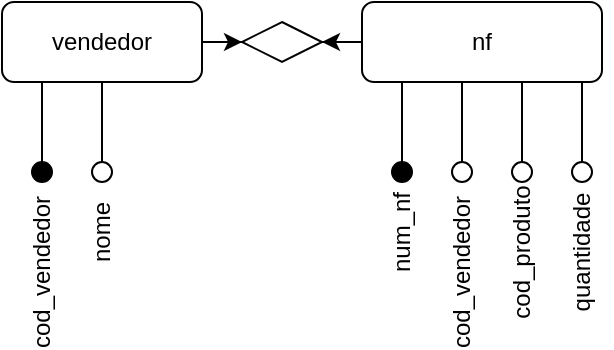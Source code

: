 <mxfile version="24.3.1" type="device" pages="2">
  <diagram id="C5RBs43oDa-KdzZeNtuy" name="Page-1">
    <mxGraphModel dx="1034" dy="414" grid="1" gridSize="10" guides="1" tooltips="1" connect="1" arrows="1" fold="1" page="1" pageScale="1" pageWidth="827" pageHeight="1169" math="0" shadow="0">
      <root>
        <mxCell id="WIyWlLk6GJQsqaUBKTNV-0" />
        <mxCell id="WIyWlLk6GJQsqaUBKTNV-1" parent="WIyWlLk6GJQsqaUBKTNV-0" />
        <mxCell id="ubPfPh3KcymrJ45oZPCx-27" style="edgeStyle=orthogonalEdgeStyle;rounded=0;orthogonalLoop=1;jettySize=auto;html=1;" parent="WIyWlLk6GJQsqaUBKTNV-1" source="WIyWlLk6GJQsqaUBKTNV-3" target="ubPfPh3KcymrJ45oZPCx-26" edge="1">
          <mxGeometry relative="1" as="geometry" />
        </mxCell>
        <mxCell id="WIyWlLk6GJQsqaUBKTNV-3" value="vendedor" style="rounded=1;whiteSpace=wrap;html=1;fontSize=12;glass=0;strokeWidth=1;shadow=0;" parent="WIyWlLk6GJQsqaUBKTNV-1" vertex="1">
          <mxGeometry x="180" y="240" width="100" height="40" as="geometry" />
        </mxCell>
        <mxCell id="ubPfPh3KcymrJ45oZPCx-28" style="edgeStyle=orthogonalEdgeStyle;rounded=0;orthogonalLoop=1;jettySize=auto;html=1;entryX=1;entryY=0.5;entryDx=0;entryDy=0;" parent="WIyWlLk6GJQsqaUBKTNV-1" source="WIyWlLk6GJQsqaUBKTNV-12" target="ubPfPh3KcymrJ45oZPCx-26" edge="1">
          <mxGeometry relative="1" as="geometry" />
        </mxCell>
        <mxCell id="WIyWlLk6GJQsqaUBKTNV-12" value="nf" style="rounded=1;whiteSpace=wrap;html=1;fontSize=12;glass=0;strokeWidth=1;shadow=0;" parent="WIyWlLk6GJQsqaUBKTNV-1" vertex="1">
          <mxGeometry x="360" y="240" width="120" height="40" as="geometry" />
        </mxCell>
        <mxCell id="ubPfPh3KcymrJ45oZPCx-0" value="" style="endArrow=none;html=1;rounded=0;" parent="WIyWlLk6GJQsqaUBKTNV-1" edge="1">
          <mxGeometry width="50" height="50" relative="1" as="geometry">
            <mxPoint x="200" y="320" as="sourcePoint" />
            <mxPoint x="200" y="280" as="targetPoint" />
          </mxGeometry>
        </mxCell>
        <mxCell id="ubPfPh3KcymrJ45oZPCx-1" value="" style="endArrow=none;html=1;rounded=0;" parent="WIyWlLk6GJQsqaUBKTNV-1" edge="1">
          <mxGeometry width="50" height="50" relative="1" as="geometry">
            <mxPoint x="440" y="320" as="sourcePoint" />
            <mxPoint x="440" y="280" as="targetPoint" />
          </mxGeometry>
        </mxCell>
        <mxCell id="ubPfPh3KcymrJ45oZPCx-2" value="" style="endArrow=none;html=1;rounded=0;" parent="WIyWlLk6GJQsqaUBKTNV-1" edge="1">
          <mxGeometry width="50" height="50" relative="1" as="geometry">
            <mxPoint x="410" y="320" as="sourcePoint" />
            <mxPoint x="410" y="280" as="targetPoint" />
          </mxGeometry>
        </mxCell>
        <mxCell id="ubPfPh3KcymrJ45oZPCx-3" value="" style="endArrow=none;html=1;rounded=0;" parent="WIyWlLk6GJQsqaUBKTNV-1" edge="1">
          <mxGeometry width="50" height="50" relative="1" as="geometry">
            <mxPoint x="380" y="320" as="sourcePoint" />
            <mxPoint x="380" y="280" as="targetPoint" />
          </mxGeometry>
        </mxCell>
        <mxCell id="ubPfPh3KcymrJ45oZPCx-5" value="" style="endArrow=none;html=1;rounded=0;" parent="WIyWlLk6GJQsqaUBKTNV-1" edge="1">
          <mxGeometry width="50" height="50" relative="1" as="geometry">
            <mxPoint x="470" y="320" as="sourcePoint" />
            <mxPoint x="470" y="280" as="targetPoint" />
          </mxGeometry>
        </mxCell>
        <mxCell id="ubPfPh3KcymrJ45oZPCx-6" value="" style="endArrow=none;html=1;rounded=0;" parent="WIyWlLk6GJQsqaUBKTNV-1" edge="1">
          <mxGeometry width="50" height="50" relative="1" as="geometry">
            <mxPoint x="230" y="320" as="sourcePoint" />
            <mxPoint x="230" y="280" as="targetPoint" />
          </mxGeometry>
        </mxCell>
        <mxCell id="ubPfPh3KcymrJ45oZPCx-7" value="&lt;div&gt;nome&lt;/div&gt;" style="text;html=1;align=center;verticalAlign=middle;whiteSpace=wrap;rounded=0;rotation=270;" parent="WIyWlLk6GJQsqaUBKTNV-1" vertex="1">
          <mxGeometry x="200" y="340" width="60" height="30" as="geometry" />
        </mxCell>
        <mxCell id="ubPfPh3KcymrJ45oZPCx-8" value="cod_vendedor" style="text;html=1;align=center;verticalAlign=middle;whiteSpace=wrap;rounded=0;rotation=270;" parent="WIyWlLk6GJQsqaUBKTNV-1" vertex="1">
          <mxGeometry x="170" y="360" width="60" height="30" as="geometry" />
        </mxCell>
        <mxCell id="ubPfPh3KcymrJ45oZPCx-9" value="num_nf" style="text;html=1;align=center;verticalAlign=middle;whiteSpace=wrap;rounded=0;rotation=270;" parent="WIyWlLk6GJQsqaUBKTNV-1" vertex="1">
          <mxGeometry x="350" y="340" width="60" height="30" as="geometry" />
        </mxCell>
        <mxCell id="ubPfPh3KcymrJ45oZPCx-12" value="quantidade" style="text;html=1;align=center;verticalAlign=middle;whiteSpace=wrap;rounded=0;rotation=270;" parent="WIyWlLk6GJQsqaUBKTNV-1" vertex="1">
          <mxGeometry x="440" y="350" width="60" height="30" as="geometry" />
        </mxCell>
        <mxCell id="ubPfPh3KcymrJ45oZPCx-14" value="cod_produto" style="text;html=1;align=center;verticalAlign=middle;whiteSpace=wrap;rounded=0;rotation=270;" parent="WIyWlLk6GJQsqaUBKTNV-1" vertex="1">
          <mxGeometry x="410" y="350" width="60" height="30" as="geometry" />
        </mxCell>
        <mxCell id="ubPfPh3KcymrJ45oZPCx-15" value="cod_vendedor" style="text;html=1;align=center;verticalAlign=middle;whiteSpace=wrap;rounded=0;rotation=270;" parent="WIyWlLk6GJQsqaUBKTNV-1" vertex="1">
          <mxGeometry x="380" y="360" width="60" height="30" as="geometry" />
        </mxCell>
        <mxCell id="ubPfPh3KcymrJ45oZPCx-16" value="" style="ellipse;whiteSpace=wrap;html=1;aspect=fixed;fillColor=#000000;" parent="WIyWlLk6GJQsqaUBKTNV-1" vertex="1">
          <mxGeometry x="375" y="320" width="10" height="10" as="geometry" />
        </mxCell>
        <mxCell id="ubPfPh3KcymrJ45oZPCx-17" value="" style="ellipse;whiteSpace=wrap;html=1;aspect=fixed;" parent="WIyWlLk6GJQsqaUBKTNV-1" vertex="1">
          <mxGeometry x="225" y="320" width="10" height="10" as="geometry" />
        </mxCell>
        <mxCell id="ubPfPh3KcymrJ45oZPCx-18" value="" style="ellipse;whiteSpace=wrap;html=1;aspect=fixed;fillColor=#000000;" parent="WIyWlLk6GJQsqaUBKTNV-1" vertex="1">
          <mxGeometry x="195" y="320" width="10" height="10" as="geometry" />
        </mxCell>
        <mxCell id="ubPfPh3KcymrJ45oZPCx-19" value="" style="ellipse;whiteSpace=wrap;html=1;aspect=fixed;" parent="WIyWlLk6GJQsqaUBKTNV-1" vertex="1">
          <mxGeometry x="405" y="320" width="10" height="10" as="geometry" />
        </mxCell>
        <mxCell id="ubPfPh3KcymrJ45oZPCx-20" value="" style="ellipse;whiteSpace=wrap;html=1;aspect=fixed;" parent="WIyWlLk6GJQsqaUBKTNV-1" vertex="1">
          <mxGeometry x="435" y="320" width="10" height="10" as="geometry" />
        </mxCell>
        <mxCell id="ubPfPh3KcymrJ45oZPCx-21" value="" style="ellipse;whiteSpace=wrap;html=1;aspect=fixed;" parent="WIyWlLk6GJQsqaUBKTNV-1" vertex="1">
          <mxGeometry x="465" y="320" width="10" height="10" as="geometry" />
        </mxCell>
        <mxCell id="ubPfPh3KcymrJ45oZPCx-26" value="" style="rhombus;whiteSpace=wrap;html=1;" parent="WIyWlLk6GJQsqaUBKTNV-1" vertex="1">
          <mxGeometry x="300" y="250" width="40" height="20" as="geometry" />
        </mxCell>
      </root>
    </mxGraphModel>
  </diagram>
  <diagram id="90TA13LRVYOdqJHb6v6t" name="Página-2">
    <mxGraphModel dx="862" dy="345" grid="1" gridSize="10" guides="1" tooltips="1" connect="1" arrows="1" fold="1" page="1" pageScale="1" pageWidth="827" pageHeight="1169" math="0" shadow="0">
      <root>
        <mxCell id="0" />
        <mxCell id="1" parent="0" />
        <mxCell id="dOVSTud1M62xEnxLbRKZ-41" style="edgeStyle=orthogonalEdgeStyle;rounded=0;orthogonalLoop=1;jettySize=auto;html=1;" parent="1" source="dOVSTud1M62xEnxLbRKZ-2" target="dOVSTud1M62xEnxLbRKZ-40" edge="1">
          <mxGeometry relative="1" as="geometry" />
        </mxCell>
        <mxCell id="LlFgSquR4Kr0j_bnSPiS-70" style="edgeStyle=orthogonalEdgeStyle;rounded=0;orthogonalLoop=1;jettySize=auto;html=1;entryX=0;entryY=0.5;entryDx=0;entryDy=0;" parent="1" source="dOVSTud1M62xEnxLbRKZ-2" target="LlFgSquR4Kr0j_bnSPiS-71" edge="1">
          <mxGeometry relative="1" as="geometry">
            <mxPoint x="490" y="353" as="targetPoint" />
          </mxGeometry>
        </mxCell>
        <mxCell id="dOVSTud1M62xEnxLbRKZ-2" value="Aluno" style="rounded=1;whiteSpace=wrap;html=1;fontSize=12;glass=0;strokeWidth=1;shadow=0;" parent="1" vertex="1">
          <mxGeometry x="530" y="510.5" width="180" height="50" as="geometry" />
        </mxCell>
        <mxCell id="4VWZtOtYlHZR7rIXUXHg-13" style="edgeStyle=orthogonalEdgeStyle;rounded=0;orthogonalLoop=1;jettySize=auto;html=1;entryX=1;entryY=0.5;entryDx=0;entryDy=0;" parent="1" source="dOVSTud1M62xEnxLbRKZ-4" target="LlFgSquR4Kr0j_bnSPiS-59" edge="1">
          <mxGeometry relative="1" as="geometry" />
        </mxCell>
        <mxCell id="4VWZtOtYlHZR7rIXUXHg-68" style="edgeStyle=orthogonalEdgeStyle;rounded=0;orthogonalLoop=1;jettySize=auto;html=1;entryX=0;entryY=0.5;entryDx=0;entryDy=0;" parent="1" source="dOVSTud1M62xEnxLbRKZ-4" target="4VWZtOtYlHZR7rIXUXHg-21" edge="1">
          <mxGeometry relative="1" as="geometry" />
        </mxCell>
        <mxCell id="dOVSTud1M62xEnxLbRKZ-4" value="Curso" style="rounded=1;whiteSpace=wrap;html=1;fontSize=12;glass=0;strokeWidth=1;shadow=0;" parent="1" vertex="1">
          <mxGeometry x="1073" y="340" width="105" height="40" as="geometry" />
        </mxCell>
        <mxCell id="dOVSTud1M62xEnxLbRKZ-5" value="" style="endArrow=none;html=1;rounded=0;" parent="1" edge="1">
          <mxGeometry width="50" height="50" relative="1" as="geometry">
            <mxPoint x="543.25" y="600.5" as="sourcePoint" />
            <mxPoint x="543.25" y="560.5" as="targetPoint" />
          </mxGeometry>
        </mxCell>
        <mxCell id="dOVSTud1M62xEnxLbRKZ-6" value="" style="endArrow=none;html=1;rounded=0;" parent="1" edge="1">
          <mxGeometry width="50" height="50" relative="1" as="geometry">
            <mxPoint x="1157.6" y="420" as="sourcePoint" />
            <mxPoint x="1157.6" y="380" as="targetPoint" />
          </mxGeometry>
        </mxCell>
        <mxCell id="dOVSTud1M62xEnxLbRKZ-7" value="" style="endArrow=none;html=1;rounded=0;" parent="1" edge="1">
          <mxGeometry width="50" height="50" relative="1" as="geometry">
            <mxPoint x="1127.62" y="420" as="sourcePoint" />
            <mxPoint x="1127.62" y="380" as="targetPoint" />
          </mxGeometry>
        </mxCell>
        <mxCell id="dOVSTud1M62xEnxLbRKZ-8" value="" style="endArrow=none;html=1;rounded=0;" parent="1" edge="1">
          <mxGeometry width="50" height="50" relative="1" as="geometry">
            <mxPoint x="1095.5" y="420" as="sourcePoint" />
            <mxPoint x="1095.5" y="380" as="targetPoint" />
          </mxGeometry>
        </mxCell>
        <mxCell id="dOVSTud1M62xEnxLbRKZ-10" value="" style="endArrow=none;html=1;rounded=0;" parent="1" edge="1">
          <mxGeometry width="50" height="50" relative="1" as="geometry">
            <mxPoint x="619.66" y="600.5" as="sourcePoint" />
            <mxPoint x="619.66" y="560.5" as="targetPoint" />
          </mxGeometry>
        </mxCell>
        <mxCell id="dOVSTud1M62xEnxLbRKZ-12" value="cpf" style="text;html=1;align=center;verticalAlign=middle;whiteSpace=wrap;rounded=0;rotation=270;" parent="1" vertex="1">
          <mxGeometry x="513.5" y="615.5" width="60" height="30" as="geometry" />
        </mxCell>
        <mxCell id="dOVSTud1M62xEnxLbRKZ-17" value="" style="ellipse;whiteSpace=wrap;html=1;aspect=fixed;fillColor=#000000;" parent="1" vertex="1">
          <mxGeometry x="1093" y="415" width="10" height="10" as="geometry" />
        </mxCell>
        <mxCell id="dOVSTud1M62xEnxLbRKZ-18" value="" style="ellipse;whiteSpace=wrap;html=1;aspect=fixed;" parent="1" vertex="1">
          <mxGeometry x="564" y="600.5" width="10" height="10" as="geometry" />
        </mxCell>
        <mxCell id="dOVSTud1M62xEnxLbRKZ-19" value="" style="ellipse;whiteSpace=wrap;html=1;aspect=fixed;fillColor=#000000;" parent="1" vertex="1">
          <mxGeometry x="538.5" y="600.5" width="10" height="10" as="geometry" />
        </mxCell>
        <mxCell id="dOVSTud1M62xEnxLbRKZ-20" value="" style="ellipse;whiteSpace=wrap;html=1;aspect=fixed;" parent="1" vertex="1">
          <mxGeometry x="1123" y="415" width="10" height="10" as="geometry" />
        </mxCell>
        <mxCell id="dOVSTud1M62xEnxLbRKZ-21" value="" style="ellipse;whiteSpace=wrap;html=1;aspect=fixed;" parent="1" vertex="1">
          <mxGeometry x="1155.5" y="415" width="10" height="10" as="geometry" />
        </mxCell>
        <mxCell id="dOVSTud1M62xEnxLbRKZ-25" value="" style="endArrow=none;html=1;rounded=0;" parent="1" edge="1">
          <mxGeometry width="50" height="50" relative="1" as="geometry">
            <mxPoint x="594.66" y="600.5" as="sourcePoint" />
            <mxPoint x="594.66" y="560.5" as="targetPoint" />
          </mxGeometry>
        </mxCell>
        <mxCell id="dOVSTud1M62xEnxLbRKZ-27" value="" style="endArrow=none;html=1;rounded=0;" parent="1" edge="1">
          <mxGeometry width="50" height="50" relative="1" as="geometry">
            <mxPoint x="568.66" y="600.5" as="sourcePoint" />
            <mxPoint x="568.66" y="560.5" as="targetPoint" />
          </mxGeometry>
        </mxCell>
        <mxCell id="dOVSTud1M62xEnxLbRKZ-28" value="" style="ellipse;whiteSpace=wrap;html=1;aspect=fixed;" parent="1" vertex="1">
          <mxGeometry x="588.5" y="600.5" width="10" height="10" as="geometry" />
        </mxCell>
        <mxCell id="dOVSTud1M62xEnxLbRKZ-29" value="" style="ellipse;whiteSpace=wrap;html=1;aspect=fixed;" parent="1" vertex="1">
          <mxGeometry x="615" y="600.5" width="10" height="10" as="geometry" />
        </mxCell>
        <mxCell id="dOVSTud1M62xEnxLbRKZ-30" value="idade" style="text;html=1;align=center;verticalAlign=middle;whiteSpace=wrap;rounded=0;rotation=270;" parent="1" vertex="1">
          <mxGeometry x="565" y="615.5" width="60" height="30" as="geometry" />
        </mxCell>
        <mxCell id="dOVSTud1M62xEnxLbRKZ-31" value="nome" style="text;html=1;align=center;verticalAlign=middle;whiteSpace=wrap;rounded=0;rotation=270;" parent="1" vertex="1">
          <mxGeometry x="539.5" y="615.5" width="60" height="30" as="geometry" />
        </mxCell>
        <mxCell id="4VWZtOtYlHZR7rIXUXHg-60" style="edgeStyle=orthogonalEdgeStyle;rounded=0;orthogonalLoop=1;jettySize=auto;html=1;entryX=0.5;entryY=1;entryDx=0;entryDy=0;" parent="1" source="dOVSTud1M62xEnxLbRKZ-39" target="dOVSTud1M62xEnxLbRKZ-40" edge="1">
          <mxGeometry relative="1" as="geometry">
            <mxPoint x="770" y="610" as="targetPoint" />
          </mxGeometry>
        </mxCell>
        <mxCell id="dOVSTud1M62xEnxLbRKZ-39" value="Contato" style="rounded=1;whiteSpace=wrap;html=1;fontSize=12;glass=0;strokeWidth=1;shadow=0;" parent="1" vertex="1">
          <mxGeometry x="802.5" y="710" width="120" height="40" as="geometry" />
        </mxCell>
        <mxCell id="dOVSTud1M62xEnxLbRKZ-40" value="" style="rhombus;whiteSpace=wrap;html=1;" parent="1" vertex="1">
          <mxGeometry x="720" y="600.5" width="40" height="20" as="geometry" />
        </mxCell>
        <mxCell id="dOVSTud1M62xEnxLbRKZ-44" value="" style="endArrow=none;html=1;rounded=0;" parent="1" edge="1">
          <mxGeometry width="50" height="50" relative="1" as="geometry">
            <mxPoint x="817.21" y="790" as="sourcePoint" />
            <mxPoint x="817.21" y="750" as="targetPoint" />
          </mxGeometry>
        </mxCell>
        <mxCell id="dOVSTud1M62xEnxLbRKZ-45" value="" style="endArrow=none;html=1;rounded=0;" parent="1" edge="1">
          <mxGeometry width="50" height="50" relative="1" as="geometry">
            <mxPoint x="862.21" y="790" as="sourcePoint" />
            <mxPoint x="862.21" y="750" as="targetPoint" />
          </mxGeometry>
        </mxCell>
        <mxCell id="dOVSTud1M62xEnxLbRKZ-46" value="" style="endArrow=none;html=1;rounded=0;" parent="1" edge="1">
          <mxGeometry width="50" height="50" relative="1" as="geometry">
            <mxPoint x="902.21" y="790" as="sourcePoint" />
            <mxPoint x="902.21" y="750" as="targetPoint" />
          </mxGeometry>
        </mxCell>
        <mxCell id="dOVSTud1M62xEnxLbRKZ-47" value="" style="ellipse;whiteSpace=wrap;html=1;aspect=fixed;fillColor=#000000;" parent="1" vertex="1">
          <mxGeometry x="812.5" y="785" width="10" height="10" as="geometry" />
        </mxCell>
        <mxCell id="dOVSTud1M62xEnxLbRKZ-48" value="" style="ellipse;whiteSpace=wrap;html=1;aspect=fixed;" parent="1" vertex="1">
          <mxGeometry x="857.5" y="785" width="10" height="10" as="geometry" />
        </mxCell>
        <mxCell id="dOVSTud1M62xEnxLbRKZ-49" value="" style="ellipse;whiteSpace=wrap;html=1;aspect=fixed;" parent="1" vertex="1">
          <mxGeometry x="897.5" y="785" width="10" height="10" as="geometry" />
        </mxCell>
        <mxCell id="dOVSTud1M62xEnxLbRKZ-50" value="#id_depart" style="text;html=1;align=center;verticalAlign=middle;whiteSpace=wrap;rounded=0;rotation=270;" parent="1" vertex="1">
          <mxGeometry x="1130.5" y="445" width="60" height="30" as="geometry" />
        </mxCell>
        <mxCell id="dOVSTud1M62xEnxLbRKZ-52" value="id_curso" style="text;html=1;align=center;verticalAlign=middle;whiteSpace=wrap;rounded=0;rotation=270;" parent="1" vertex="1">
          <mxGeometry x="1068" y="442.5" width="60" height="30" as="geometry" />
        </mxCell>
        <mxCell id="LlFgSquR4Kr0j_bnSPiS-67" style="edgeStyle=orthogonalEdgeStyle;rounded=0;orthogonalLoop=1;jettySize=auto;html=1;entryX=0;entryY=0.5;entryDx=0;entryDy=0;" parent="1" source="dOVSTud1M62xEnxLbRKZ-53" target="LlFgSquR4Kr0j_bnSPiS-62" edge="1">
          <mxGeometry relative="1" as="geometry" />
        </mxCell>
        <mxCell id="LlFgSquR4Kr0j_bnSPiS-96" style="edgeStyle=orthogonalEdgeStyle;rounded=0;orthogonalLoop=1;jettySize=auto;html=1;entryX=1;entryY=0.5;entryDx=0;entryDy=0;" parent="1" source="dOVSTud1M62xEnxLbRKZ-53" target="LlFgSquR4Kr0j_bnSPiS-94" edge="1">
          <mxGeometry relative="1" as="geometry" />
        </mxCell>
        <mxCell id="dOVSTud1M62xEnxLbRKZ-53" value="Disciplinas" style="rounded=1;whiteSpace=wrap;html=1;fontSize=12;glass=0;strokeWidth=1;shadow=0;" parent="1" vertex="1">
          <mxGeometry x="645.5" y="340" width="94.5" height="40" as="geometry" />
        </mxCell>
        <mxCell id="dOVSTud1M62xEnxLbRKZ-55" value="" style="endArrow=none;html=1;rounded=0;" parent="1" edge="1">
          <mxGeometry width="50" height="50" relative="1" as="geometry">
            <mxPoint x="659.17" y="420" as="sourcePoint" />
            <mxPoint x="659.17" y="380" as="targetPoint" />
          </mxGeometry>
        </mxCell>
        <mxCell id="dOVSTud1M62xEnxLbRKZ-56" value="" style="endArrow=none;html=1;rounded=0;" parent="1" edge="1">
          <mxGeometry width="50" height="50" relative="1" as="geometry">
            <mxPoint x="890.17" y="420" as="sourcePoint" />
            <mxPoint x="890.17" y="380" as="targetPoint" />
          </mxGeometry>
        </mxCell>
        <mxCell id="dOVSTud1M62xEnxLbRKZ-57" value="" style="ellipse;whiteSpace=wrap;html=1;aspect=fixed;fillColor=#000000;" parent="1" vertex="1">
          <mxGeometry x="654.5" y="420" width="10" height="10" as="geometry" />
        </mxCell>
        <mxCell id="dOVSTud1M62xEnxLbRKZ-61" value="" style="ellipse;whiteSpace=wrap;html=1;aspect=fixed;" parent="1" vertex="1">
          <mxGeometry x="685" y="405" width="10" height="10" as="geometry" />
        </mxCell>
        <mxCell id="dOVSTud1M62xEnxLbRKZ-62" value="#id_disciplina" style="text;html=1;align=center;verticalAlign=middle;whiteSpace=wrap;rounded=0;rotation=270;" parent="1" vertex="1">
          <mxGeometry x="910.5" y="455" width="60" height="30" as="geometry" />
        </mxCell>
        <mxCell id="dOVSTud1M62xEnxLbRKZ-65" value="nome" style="text;html=1;align=center;verticalAlign=middle;whiteSpace=wrap;rounded=0;rotation=270;" parent="1" vertex="1">
          <mxGeometry x="1095.5" y="432.5" width="60" height="30" as="geometry" />
        </mxCell>
        <mxCell id="LlFgSquR4Kr0j_bnSPiS-1" value="#cpf" style="text;html=1;align=center;verticalAlign=middle;whiteSpace=wrap;rounded=0;rotation=270;" parent="1" vertex="1">
          <mxGeometry x="877" y="805" width="51" height="30" as="geometry" />
        </mxCell>
        <mxCell id="LlFgSquR4Kr0j_bnSPiS-2" value="id_contato" style="text;html=1;align=center;verticalAlign=middle;whiteSpace=wrap;rounded=0;rotation=270;" parent="1" vertex="1">
          <mxGeometry x="787.5" y="815" width="60" height="30" as="geometry" />
        </mxCell>
        <mxCell id="LlFgSquR4Kr0j_bnSPiS-4" value="contato" style="text;html=1;align=center;verticalAlign=middle;whiteSpace=wrap;rounded=0;rotation=270;" parent="1" vertex="1">
          <mxGeometry x="833" y="805" width="60" height="30" as="geometry" />
        </mxCell>
        <mxCell id="LlFgSquR4Kr0j_bnSPiS-61" style="edgeStyle=orthogonalEdgeStyle;rounded=0;orthogonalLoop=1;jettySize=auto;html=1;entryX=0;entryY=0.5;entryDx=0;entryDy=0;" parent="1" source="LlFgSquR4Kr0j_bnSPiS-9" target="LlFgSquR4Kr0j_bnSPiS-59" edge="1">
          <mxGeometry relative="1" as="geometry" />
        </mxCell>
        <mxCell id="LlFgSquR4Kr0j_bnSPiS-68" style="edgeStyle=orthogonalEdgeStyle;rounded=0;orthogonalLoop=1;jettySize=auto;html=1;entryX=1;entryY=0.5;entryDx=0;entryDy=0;" parent="1" source="LlFgSquR4Kr0j_bnSPiS-9" target="LlFgSquR4Kr0j_bnSPiS-62" edge="1">
          <mxGeometry relative="1" as="geometry" />
        </mxCell>
        <mxCell id="LlFgSquR4Kr0j_bnSPiS-9" value="disciplina_curso" style="rounded=1;whiteSpace=wrap;html=1;fontSize=12;glass=0;strokeWidth=1;shadow=0;" parent="1" vertex="1">
          <mxGeometry x="855.5" y="340" width="120" height="40" as="geometry" />
        </mxCell>
        <mxCell id="LlFgSquR4Kr0j_bnSPiS-28" value="" style="ellipse;whiteSpace=wrap;html=1;aspect=fixed;" parent="1" vertex="1">
          <mxGeometry x="884.5" y="420" width="10" height="10" as="geometry" />
        </mxCell>
        <mxCell id="LlFgSquR4Kr0j_bnSPiS-29" value="" style="endArrow=none;html=1;rounded=0;" parent="1" edge="1">
          <mxGeometry width="50" height="50" relative="1" as="geometry">
            <mxPoint x="940.5" y="420" as="sourcePoint" />
            <mxPoint x="940.5" y="380" as="targetPoint" />
          </mxGeometry>
        </mxCell>
        <mxCell id="LlFgSquR4Kr0j_bnSPiS-30" value="" style="ellipse;whiteSpace=wrap;html=1;aspect=fixed;" parent="1" vertex="1">
          <mxGeometry x="935.5" y="420" width="10" height="10" as="geometry" />
        </mxCell>
        <mxCell id="LlFgSquR4Kr0j_bnSPiS-31" value="#id_curso" style="text;html=1;align=center;verticalAlign=middle;whiteSpace=wrap;rounded=0;rotation=270;" parent="1" vertex="1">
          <mxGeometry x="859.5" y="445" width="60" height="30" as="geometry" />
        </mxCell>
        <mxCell id="LlFgSquR4Kr0j_bnSPiS-32" value="id_disciplina" style="text;html=1;align=center;verticalAlign=middle;whiteSpace=wrap;rounded=0;rotation=270;" parent="1" vertex="1">
          <mxGeometry x="629.5" y="450" width="60" height="30" as="geometry" />
        </mxCell>
        <mxCell id="LlFgSquR4Kr0j_bnSPiS-33" value="nome_disciplina" style="text;html=1;align=center;verticalAlign=middle;whiteSpace=wrap;rounded=0;rotation=-90;" parent="1" vertex="1">
          <mxGeometry x="660" y="440" width="60" height="40" as="geometry" />
        </mxCell>
        <mxCell id="LlFgSquR4Kr0j_bnSPiS-34" value="" style="endArrow=none;html=1;rounded=0;" parent="1" edge="1">
          <mxGeometry width="50" height="50" relative="1" as="geometry">
            <mxPoint x="690" y="405" as="sourcePoint" />
            <mxPoint x="690" y="377.5" as="targetPoint" />
          </mxGeometry>
        </mxCell>
        <mxCell id="LlFgSquR4Kr0j_bnSPiS-39" value="formado" style="text;html=1;align=center;verticalAlign=middle;whiteSpace=wrap;rounded=0;rotation=270;" parent="1" vertex="1">
          <mxGeometry x="588.5" y="620.5" width="60" height="30" as="geometry" />
        </mxCell>
        <mxCell id="LlFgSquR4Kr0j_bnSPiS-44" style="edgeStyle=orthogonalEdgeStyle;rounded=0;orthogonalLoop=1;jettySize=auto;html=1;" parent="1" source="LlFgSquR4Kr0j_bnSPiS-41" target="dOVSTud1M62xEnxLbRKZ-2" edge="1">
          <mxGeometry relative="1" as="geometry" />
        </mxCell>
        <mxCell id="LlFgSquR4Kr0j_bnSPiS-47" style="edgeStyle=orthogonalEdgeStyle;rounded=0;orthogonalLoop=1;jettySize=auto;html=1;" parent="1" source="LlFgSquR4Kr0j_bnSPiS-41" target="LlFgSquR4Kr0j_bnSPiS-45" edge="1">
          <mxGeometry relative="1" as="geometry" />
        </mxCell>
        <mxCell id="LlFgSquR4Kr0j_bnSPiS-41" value="" style="rhombus;whiteSpace=wrap;html=1;" parent="1" vertex="1">
          <mxGeometry x="804.5" y="525.5" width="40" height="20" as="geometry" />
        </mxCell>
        <mxCell id="LlFgSquR4Kr0j_bnSPiS-46" style="edgeStyle=orthogonalEdgeStyle;rounded=0;orthogonalLoop=1;jettySize=auto;html=1;" parent="1" source="LlFgSquR4Kr0j_bnSPiS-42" target="LlFgSquR4Kr0j_bnSPiS-45" edge="1">
          <mxGeometry relative="1" as="geometry" />
        </mxCell>
        <mxCell id="4VWZtOtYlHZR7rIXUXHg-71" style="edgeStyle=orthogonalEdgeStyle;rounded=0;orthogonalLoop=1;jettySize=auto;html=1;entryX=1;entryY=0.5;entryDx=0;entryDy=0;" parent="1" source="LlFgSquR4Kr0j_bnSPiS-42" target="dOVSTud1M62xEnxLbRKZ-4" edge="1">
          <mxGeometry relative="1" as="geometry">
            <Array as="points">
              <mxPoint x="1198" y="536" />
              <mxPoint x="1198" y="360" />
            </Array>
          </mxGeometry>
        </mxCell>
        <mxCell id="LlFgSquR4Kr0j_bnSPiS-42" value="" style="rhombus;whiteSpace=wrap;html=1;" parent="1" vertex="1">
          <mxGeometry x="1103" y="525.5" width="40" height="20" as="geometry" />
        </mxCell>
        <mxCell id="LlFgSquR4Kr0j_bnSPiS-45" value="aluno_curso" style="rounded=1;whiteSpace=wrap;html=1;fontSize=12;glass=0;strokeWidth=1;shadow=0;" parent="1" vertex="1">
          <mxGeometry x="864.5" y="515.5" width="120" height="40" as="geometry" />
        </mxCell>
        <mxCell id="LlFgSquR4Kr0j_bnSPiS-48" value="" style="endArrow=none;html=1;rounded=0;" parent="1" edge="1">
          <mxGeometry width="50" height="50" relative="1" as="geometry">
            <mxPoint x="890" y="595.5" as="sourcePoint" />
            <mxPoint x="890" y="555.5" as="targetPoint" />
          </mxGeometry>
        </mxCell>
        <mxCell id="LlFgSquR4Kr0j_bnSPiS-49" value="" style="ellipse;whiteSpace=wrap;html=1;aspect=fixed;fillColor=#000000;" parent="1" vertex="1">
          <mxGeometry x="884.5" y="595.5" width="10" height="10" as="geometry" />
        </mxCell>
        <mxCell id="LlFgSquR4Kr0j_bnSPiS-50" value="" style="endArrow=none;html=1;rounded=0;" parent="1" edge="1">
          <mxGeometry width="50" height="50" relative="1" as="geometry">
            <mxPoint x="920.5" y="595.5" as="sourcePoint" />
            <mxPoint x="920.5" y="555.5" as="targetPoint" />
          </mxGeometry>
        </mxCell>
        <mxCell id="LlFgSquR4Kr0j_bnSPiS-51" value="" style="ellipse;whiteSpace=wrap;html=1;aspect=fixed;" parent="1" vertex="1">
          <mxGeometry x="915" y="595.5" width="10" height="10" as="geometry" />
        </mxCell>
        <mxCell id="LlFgSquR4Kr0j_bnSPiS-52" value="" style="endArrow=none;html=1;rounded=0;" parent="1" edge="1">
          <mxGeometry width="50" height="50" relative="1" as="geometry">
            <mxPoint x="955.5" y="595.5" as="sourcePoint" />
            <mxPoint x="955.5" y="555.5" as="targetPoint" />
          </mxGeometry>
        </mxCell>
        <mxCell id="LlFgSquR4Kr0j_bnSPiS-53" value="" style="ellipse;whiteSpace=wrap;html=1;aspect=fixed;" parent="1" vertex="1">
          <mxGeometry x="950" y="595.5" width="10" height="10" as="geometry" />
        </mxCell>
        <mxCell id="LlFgSquR4Kr0j_bnSPiS-54" value="R.A" style="text;html=1;align=center;verticalAlign=middle;whiteSpace=wrap;rounded=0;rotation=270;" parent="1" vertex="1">
          <mxGeometry x="859.5" y="610.5" width="60" height="30" as="geometry" />
        </mxCell>
        <mxCell id="LlFgSquR4Kr0j_bnSPiS-55" value="#cpf" style="text;html=1;align=center;verticalAlign=middle;whiteSpace=wrap;rounded=0;rotation=270;" parent="1" vertex="1">
          <mxGeometry x="890" y="610.5" width="60" height="30" as="geometry" />
        </mxCell>
        <mxCell id="LlFgSquR4Kr0j_bnSPiS-56" value="#id_curso" style="text;html=1;align=center;verticalAlign=middle;whiteSpace=wrap;rounded=0;rotation=270;" parent="1" vertex="1">
          <mxGeometry x="924.5" y="620.5" width="60" height="30" as="geometry" />
        </mxCell>
        <mxCell id="LlFgSquR4Kr0j_bnSPiS-59" value="" style="rhombus;whiteSpace=wrap;html=1;" parent="1" vertex="1">
          <mxGeometry x="1005.5" y="350" width="40" height="20" as="geometry" />
        </mxCell>
        <mxCell id="LlFgSquR4Kr0j_bnSPiS-62" value="" style="rhombus;whiteSpace=wrap;html=1;" parent="1" vertex="1">
          <mxGeometry x="785.5" y="350" width="40" height="20" as="geometry" />
        </mxCell>
        <mxCell id="LlFgSquR4Kr0j_bnSPiS-72" style="edgeStyle=orthogonalEdgeStyle;rounded=0;orthogonalLoop=1;jettySize=auto;html=1;" parent="1" source="LlFgSquR4Kr0j_bnSPiS-69" target="LlFgSquR4Kr0j_bnSPiS-71" edge="1">
          <mxGeometry relative="1" as="geometry" />
        </mxCell>
        <mxCell id="LlFgSquR4Kr0j_bnSPiS-95" style="edgeStyle=orthogonalEdgeStyle;rounded=0;orthogonalLoop=1;jettySize=auto;html=1;" parent="1" source="LlFgSquR4Kr0j_bnSPiS-69" target="LlFgSquR4Kr0j_bnSPiS-94" edge="1">
          <mxGeometry relative="1" as="geometry" />
        </mxCell>
        <mxCell id="LlFgSquR4Kr0j_bnSPiS-69" value="aluno_disciplina" style="rounded=1;whiteSpace=wrap;html=1;fontSize=12;glass=0;strokeWidth=1;shadow=0;" parent="1" vertex="1">
          <mxGeometry x="464" y="350" width="98" height="40" as="geometry" />
        </mxCell>
        <mxCell id="LlFgSquR4Kr0j_bnSPiS-71" value="" style="rhombus;whiteSpace=wrap;html=1;" parent="1" vertex="1">
          <mxGeometry x="385.5" y="360" width="40" height="20" as="geometry" />
        </mxCell>
        <mxCell id="LlFgSquR4Kr0j_bnSPiS-73" value="#id_disciplina" style="text;html=1;align=center;verticalAlign=middle;whiteSpace=wrap;rounded=0;rotation=270;" parent="1" vertex="1">
          <mxGeometry x="466.5" y="465.5" width="60" height="30" as="geometry" />
        </mxCell>
        <mxCell id="LlFgSquR4Kr0j_bnSPiS-81" value="" style="endArrow=none;html=1;rounded=0;" parent="1" edge="1">
          <mxGeometry width="50" height="50" relative="1" as="geometry">
            <mxPoint x="1349.71" y="420" as="sourcePoint" />
            <mxPoint x="1349.71" y="380" as="targetPoint" />
          </mxGeometry>
        </mxCell>
        <mxCell id="LlFgSquR4Kr0j_bnSPiS-82" value="" style="ellipse;whiteSpace=wrap;html=1;aspect=fixed;" parent="1" vertex="1">
          <mxGeometry x="1345" y="420" width="10" height="10" as="geometry" />
        </mxCell>
        <mxCell id="LlFgSquR4Kr0j_bnSPiS-83" value="responsável" style="text;html=1;align=center;verticalAlign=middle;whiteSpace=wrap;rounded=0;rotation=270;" parent="1" vertex="1">
          <mxGeometry x="1357.5" y="457.5" width="45" height="30" as="geometry" />
        </mxCell>
        <mxCell id="LlFgSquR4Kr0j_bnSPiS-85" value="#cpf" style="text;html=1;align=center;verticalAlign=middle;whiteSpace=wrap;rounded=0;rotation=270;" parent="1" vertex="1">
          <mxGeometry x="516.5" y="450" width="51" height="30" as="geometry" />
        </mxCell>
        <mxCell id="LlFgSquR4Kr0j_bnSPiS-86" value="" style="endArrow=none;html=1;rounded=0;" parent="1" edge="1">
          <mxGeometry width="50" height="50" relative="1" as="geometry">
            <mxPoint x="540.83" y="430" as="sourcePoint" />
            <mxPoint x="540.83" y="390" as="targetPoint" />
          </mxGeometry>
        </mxCell>
        <mxCell id="LlFgSquR4Kr0j_bnSPiS-87" value="" style="ellipse;whiteSpace=wrap;html=1;aspect=fixed;" parent="1" vertex="1">
          <mxGeometry x="537" y="430" width="10" height="10" as="geometry" />
        </mxCell>
        <mxCell id="LlFgSquR4Kr0j_bnSPiS-88" value="" style="ellipse;whiteSpace=wrap;html=1;aspect=fixed;" parent="1" vertex="1">
          <mxGeometry x="491.5" y="430" width="10" height="10" as="geometry" />
        </mxCell>
        <mxCell id="LlFgSquR4Kr0j_bnSPiS-90" value="" style="endArrow=none;html=1;rounded=0;" parent="1" edge="1">
          <mxGeometry width="50" height="50" relative="1" as="geometry">
            <mxPoint x="496.17" y="430" as="sourcePoint" />
            <mxPoint x="496.17" y="390" as="targetPoint" />
          </mxGeometry>
        </mxCell>
        <mxCell id="LlFgSquR4Kr0j_bnSPiS-94" value="" style="rhombus;whiteSpace=wrap;html=1;" parent="1" vertex="1">
          <mxGeometry x="577.5" y="360" width="40" height="20" as="geometry" />
        </mxCell>
        <mxCell id="LlFgSquR4Kr0j_bnSPiS-97" value="N:N" style="text;html=1;align=center;verticalAlign=middle;whiteSpace=wrap;rounded=0;rotation=0;" parent="1" vertex="1">
          <mxGeometry x="572" y="330" width="51" height="30" as="geometry" />
        </mxCell>
        <mxCell id="LlFgSquR4Kr0j_bnSPiS-99" value="N:N" style="text;html=1;align=center;verticalAlign=middle;whiteSpace=wrap;rounded=0;rotation=0;" parent="1" vertex="1">
          <mxGeometry x="779" y="380" width="51" height="30" as="geometry" />
        </mxCell>
        <mxCell id="LlFgSquR4Kr0j_bnSPiS-100" value="N:N" style="text;html=1;align=center;verticalAlign=middle;whiteSpace=wrap;rounded=0;rotation=0;" parent="1" vertex="1">
          <mxGeometry x="1000" y="320" width="51" height="30" as="geometry" />
        </mxCell>
        <mxCell id="LlFgSquR4Kr0j_bnSPiS-101" value="N:N" style="text;html=1;align=center;verticalAlign=middle;whiteSpace=wrap;rounded=0;rotation=0;" parent="1" vertex="1">
          <mxGeometry x="1100" y="495.5" width="51" height="30" as="geometry" />
        </mxCell>
        <mxCell id="LlFgSquR4Kr0j_bnSPiS-102" value="N:N" style="text;html=1;align=center;verticalAlign=middle;whiteSpace=wrap;rounded=0;rotation=0;" parent="1" vertex="1">
          <mxGeometry x="799" y="545.5" width="51" height="30" as="geometry" />
        </mxCell>
        <mxCell id="LlFgSquR4Kr0j_bnSPiS-103" value="N:N" style="text;html=1;align=center;verticalAlign=middle;whiteSpace=wrap;rounded=0;rotation=0;" parent="1" vertex="1">
          <mxGeometry x="380" y="390" width="51" height="30" as="geometry" />
        </mxCell>
        <mxCell id="LlFgSquR4Kr0j_bnSPiS-104" value="1:N" style="text;html=1;align=center;verticalAlign=middle;whiteSpace=wrap;rounded=0;rotation=0;" parent="1" vertex="1">
          <mxGeometry x="778.5" y="605.5" width="51" height="30" as="geometry" />
        </mxCell>
        <mxCell id="4VWZtOtYlHZR7rIXUXHg-70" style="edgeStyle=orthogonalEdgeStyle;rounded=0;orthogonalLoop=1;jettySize=auto;html=1;entryX=1;entryY=0.5;entryDx=0;entryDy=0;" parent="1" source="4VWZtOtYlHZR7rIXUXHg-1" target="4VWZtOtYlHZR7rIXUXHg-21" edge="1">
          <mxGeometry relative="1" as="geometry" />
        </mxCell>
        <mxCell id="4VWZtOtYlHZR7rIXUXHg-1" value="Departamento" style="rounded=1;whiteSpace=wrap;html=1;fontSize=12;glass=0;strokeWidth=1;shadow=0;" parent="1" vertex="1">
          <mxGeometry x="1315" y="340" width="80" height="40" as="geometry" />
        </mxCell>
        <mxCell id="4VWZtOtYlHZR7rIXUXHg-4" value="" style="endArrow=none;html=1;rounded=0;" parent="1" edge="1">
          <mxGeometry width="50" height="50" relative="1" as="geometry">
            <mxPoint x="1380" y="420" as="sourcePoint" />
            <mxPoint x="1380" y="380" as="targetPoint" />
          </mxGeometry>
        </mxCell>
        <mxCell id="4VWZtOtYlHZR7rIXUXHg-5" value="" style="ellipse;whiteSpace=wrap;html=1;aspect=fixed;" parent="1" vertex="1">
          <mxGeometry x="1375" y="420" width="10" height="10" as="geometry" />
        </mxCell>
        <mxCell id="4VWZtOtYlHZR7rIXUXHg-6" value="area" style="text;html=1;align=center;verticalAlign=middle;whiteSpace=wrap;rounded=0;rotation=270;" parent="1" vertex="1">
          <mxGeometry x="1327.5" y="437.5" width="45" height="30" as="geometry" />
        </mxCell>
        <mxCell id="4VWZtOtYlHZR7rIXUXHg-7" value="id_depart" style="text;html=1;align=center;verticalAlign=middle;whiteSpace=wrap;rounded=0;rotation=270;" parent="1" vertex="1">
          <mxGeometry x="1300" y="447.5" width="45" height="30" as="geometry" />
        </mxCell>
        <mxCell id="4VWZtOtYlHZR7rIXUXHg-8" value="" style="endArrow=none;html=1;rounded=0;" parent="1" source="4VWZtOtYlHZR7rIXUXHg-9" edge="1">
          <mxGeometry width="50" height="50" relative="1" as="geometry">
            <mxPoint x="1322.21" y="420" as="sourcePoint" />
            <mxPoint x="1322.21" y="380" as="targetPoint" />
          </mxGeometry>
        </mxCell>
        <mxCell id="4VWZtOtYlHZR7rIXUXHg-10" value="" style="endArrow=none;html=1;rounded=0;" parent="1" target="4VWZtOtYlHZR7rIXUXHg-9" edge="1">
          <mxGeometry width="50" height="50" relative="1" as="geometry">
            <mxPoint x="1322.21" y="420" as="sourcePoint" />
            <mxPoint x="1322.21" y="380" as="targetPoint" />
          </mxGeometry>
        </mxCell>
        <mxCell id="4VWZtOtYlHZR7rIXUXHg-9" value="" style="ellipse;whiteSpace=wrap;html=1;aspect=fixed;fillColor=#000000;" parent="1" vertex="1">
          <mxGeometry x="1317.5" y="420" width="10" height="10" as="geometry" />
        </mxCell>
        <mxCell id="4VWZtOtYlHZR7rIXUXHg-18" value="" style="endArrow=none;html=1;rounded=0;" parent="1" edge="1">
          <mxGeometry width="50" height="50" relative="1" as="geometry">
            <mxPoint x="718.93" y="407.5" as="sourcePoint" />
            <mxPoint x="718.93" y="380" as="targetPoint" />
          </mxGeometry>
        </mxCell>
        <mxCell id="4VWZtOtYlHZR7rIXUXHg-19" value="" style="ellipse;whiteSpace=wrap;html=1;aspect=fixed;" parent="1" vertex="1">
          <mxGeometry x="714.5" y="410" width="10" height="10" as="geometry" />
        </mxCell>
        <mxCell id="4VWZtOtYlHZR7rIXUXHg-20" value="Obrigatória" style="text;html=1;align=center;verticalAlign=middle;whiteSpace=wrap;rounded=0;rotation=270;" parent="1" vertex="1">
          <mxGeometry x="690" y="440" width="60" height="30" as="geometry" />
        </mxCell>
        <mxCell id="4VWZtOtYlHZR7rIXUXHg-21" value="" style="rhombus;whiteSpace=wrap;html=1;" parent="1" vertex="1">
          <mxGeometry x="1230" y="350" width="40" height="20" as="geometry" />
        </mxCell>
        <mxCell id="4VWZtOtYlHZR7rIXUXHg-24" value="N:1" style="text;html=1;align=center;verticalAlign=middle;whiteSpace=wrap;rounded=0;rotation=0;" parent="1" vertex="1">
          <mxGeometry x="1224.5" y="320" width="51" height="30" as="geometry" />
        </mxCell>
        <mxCell id="4VWZtOtYlHZR7rIXUXHg-40" value="" style="endArrow=none;html=1;rounded=0;" parent="1" edge="1">
          <mxGeometry width="50" height="50" relative="1" as="geometry">
            <mxPoint x="650" y="600.5" as="sourcePoint" />
            <mxPoint x="649.5" y="600.5" as="targetPoint" />
          </mxGeometry>
        </mxCell>
        <mxCell id="4VWZtOtYlHZR7rIXUXHg-43" value="" style="endArrow=none;html=1;rounded=0;" parent="1" edge="1">
          <mxGeometry width="50" height="50" relative="1" as="geometry">
            <mxPoint x="640.96" y="603.25" as="sourcePoint" />
            <mxPoint x="640.96" y="563.25" as="targetPoint" />
          </mxGeometry>
        </mxCell>
        <mxCell id="4VWZtOtYlHZR7rIXUXHg-44" value="" style="endArrow=none;html=1;rounded=0;" parent="1" edge="1">
          <mxGeometry width="50" height="50" relative="1" as="geometry">
            <mxPoint x="667.5" y="603.25" as="sourcePoint" />
            <mxPoint x="667.5" y="563.25" as="targetPoint" />
          </mxGeometry>
        </mxCell>
        <mxCell id="4VWZtOtYlHZR7rIXUXHg-45" value="" style="endArrow=none;html=1;rounded=0;" parent="1" edge="1">
          <mxGeometry width="50" height="50" relative="1" as="geometry">
            <mxPoint x="694.71" y="603.25" as="sourcePoint" />
            <mxPoint x="694.71" y="563.25" as="targetPoint" />
          </mxGeometry>
        </mxCell>
        <mxCell id="4VWZtOtYlHZR7rIXUXHg-46" value="" style="ellipse;whiteSpace=wrap;html=1;aspect=fixed;" parent="1" vertex="1">
          <mxGeometry x="636.5" y="599.25" width="9.5" height="9.5" as="geometry" />
        </mxCell>
        <mxCell id="4VWZtOtYlHZR7rIXUXHg-47" value="" style="ellipse;whiteSpace=wrap;html=1;aspect=fixed;" parent="1" vertex="1">
          <mxGeometry x="664" y="599.25" width="9.5" height="9.5" as="geometry" />
        </mxCell>
        <mxCell id="4VWZtOtYlHZR7rIXUXHg-48" value="" style="ellipse;whiteSpace=wrap;html=1;aspect=fixed;" parent="1" vertex="1">
          <mxGeometry x="690" y="599.25" width="9.5" height="9.5" as="geometry" />
        </mxCell>
        <mxCell id="4VWZtOtYlHZR7rIXUXHg-51" value="logradouro" style="text;html=1;align=center;verticalAlign=middle;whiteSpace=wrap;rounded=0;rotation=270;" parent="1" vertex="1">
          <mxGeometry x="611.25" y="627.75" width="60" height="30" as="geometry" />
        </mxCell>
        <mxCell id="4VWZtOtYlHZR7rIXUXHg-53" value="cidade" style="text;html=1;align=center;verticalAlign=middle;whiteSpace=wrap;rounded=0;rotation=270;" parent="1" vertex="1">
          <mxGeometry x="638.5" y="618.25" width="60" height="30" as="geometry" />
        </mxCell>
        <mxCell id="4VWZtOtYlHZR7rIXUXHg-56" value="numero" style="text;html=1;align=center;verticalAlign=middle;whiteSpace=wrap;rounded=0;rotation=270;" parent="1" vertex="1">
          <mxGeometry x="664.5" y="618.25" width="60" height="30" as="geometry" />
        </mxCell>
      </root>
    </mxGraphModel>
  </diagram>
</mxfile>
